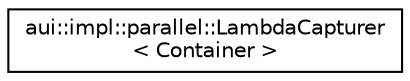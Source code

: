 digraph "Graphical Class Hierarchy"
{
 // LATEX_PDF_SIZE
  edge [fontname="Helvetica",fontsize="10",labelfontname="Helvetica",labelfontsize="10"];
  node [fontname="Helvetica",fontsize="10",shape=record];
  rankdir="LR";
  Node0 [label="aui::impl::parallel::LambdaCapturer\l\< Container \>",height=0.2,width=0.4,color="black", fillcolor="white", style="filled",URL="$structaui_1_1impl_1_1parallel_1_1LambdaCapturer.html",tooltip=" "];
}
